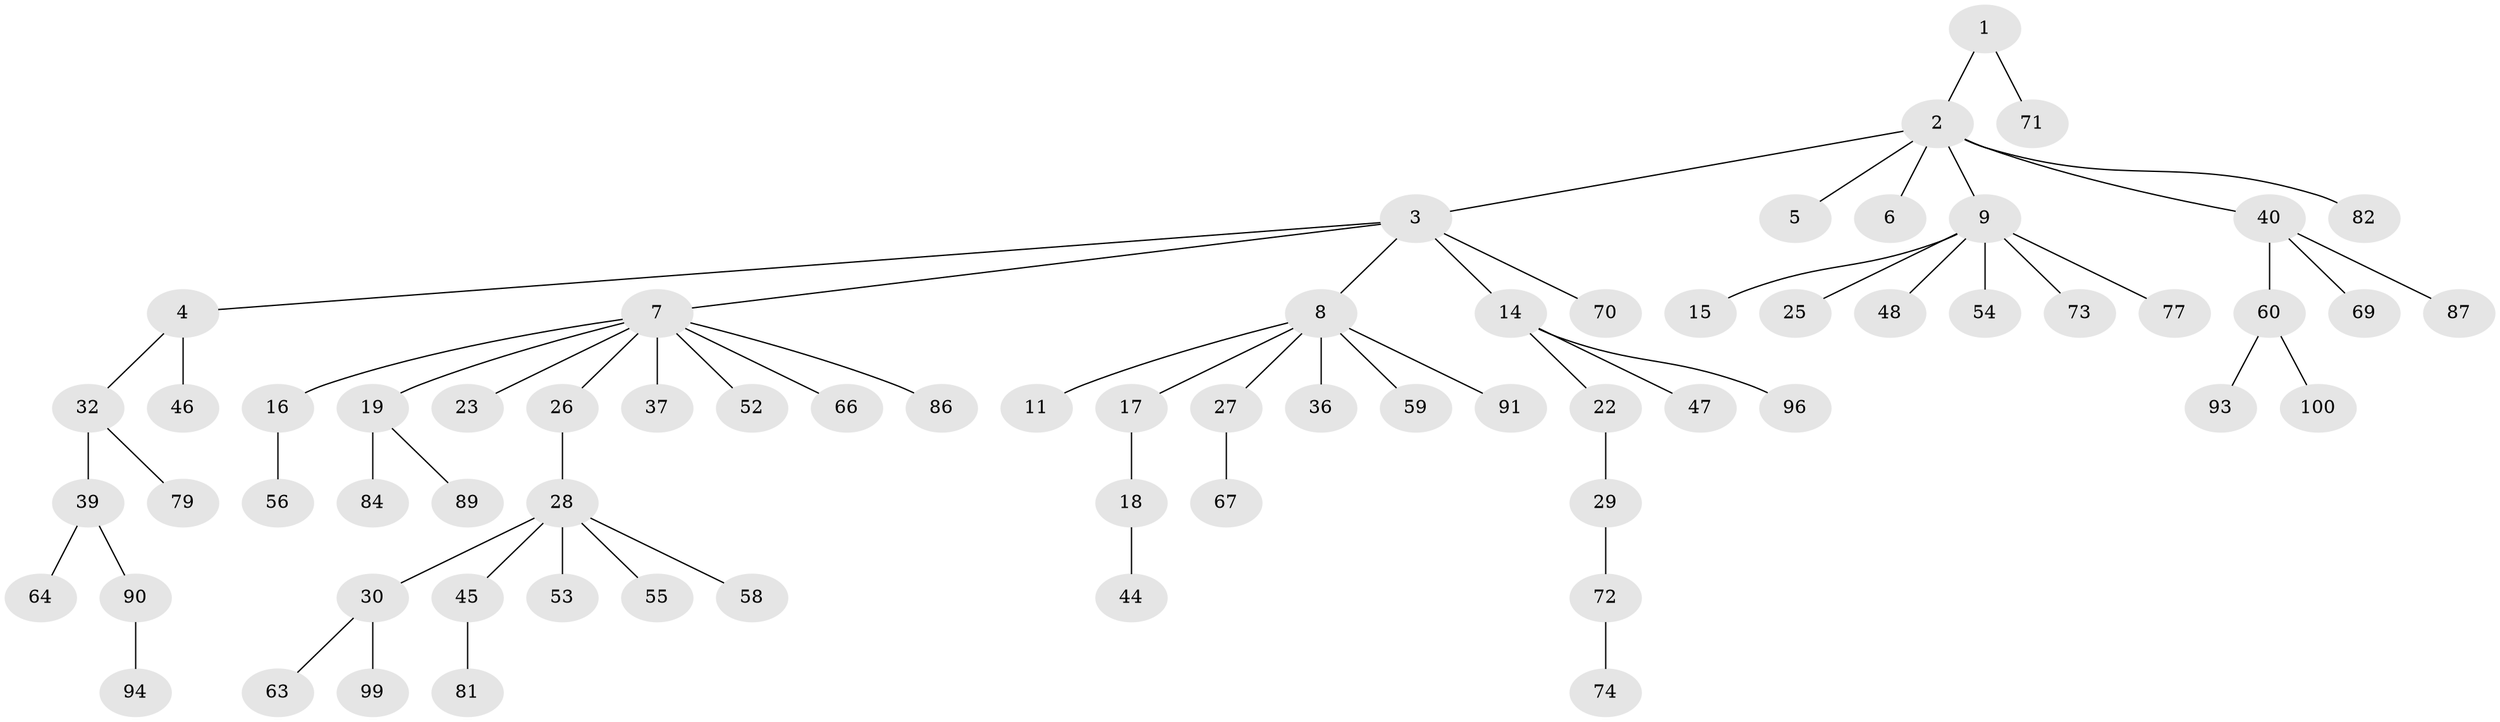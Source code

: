 // original degree distribution, {3: 0.12, 7: 0.02, 6: 0.03, 4: 0.03, 1: 0.51, 2: 0.26, 5: 0.03}
// Generated by graph-tools (version 1.1) at 2025/11/02/21/25 10:11:10]
// undirected, 67 vertices, 66 edges
graph export_dot {
graph [start="1"]
  node [color=gray90,style=filled];
  1 [super="+34"];
  2 [super="+10"];
  3 [super="+68"];
  4 [super="+42"];
  5;
  6 [super="+13"];
  7 [super="+20"];
  8 [super="+49"];
  9 [super="+12"];
  11 [super="+50"];
  14 [super="+80"];
  15 [super="+21"];
  16;
  17;
  18 [super="+62"];
  19 [super="+24"];
  22 [super="+57"];
  23 [super="+33"];
  25;
  26;
  27 [super="+35"];
  28 [super="+31"];
  29 [super="+38"];
  30 [super="+61"];
  32 [super="+75"];
  36;
  37 [super="+41"];
  39 [super="+43"];
  40 [super="+51"];
  44;
  45 [super="+65"];
  46;
  47;
  48;
  52;
  53;
  54;
  55;
  56 [super="+76"];
  58 [super="+83"];
  59;
  60 [super="+88"];
  63;
  64;
  66 [super="+98"];
  67;
  69;
  70;
  71;
  72 [super="+78"];
  73;
  74;
  77 [super="+97"];
  79;
  81 [super="+95"];
  82;
  84 [super="+85"];
  86 [super="+92"];
  87;
  89;
  90;
  91;
  93;
  94;
  96;
  99;
  100;
  1 -- 2;
  1 -- 71;
  2 -- 3;
  2 -- 5;
  2 -- 6;
  2 -- 9;
  2 -- 82;
  2 -- 40;
  3 -- 4;
  3 -- 7;
  3 -- 8;
  3 -- 14;
  3 -- 70;
  4 -- 32;
  4 -- 46;
  7 -- 16;
  7 -- 19;
  7 -- 23;
  7 -- 66;
  7 -- 52;
  7 -- 37;
  7 -- 86;
  7 -- 26;
  8 -- 11;
  8 -- 17;
  8 -- 27;
  8 -- 36;
  8 -- 59;
  8 -- 91;
  9 -- 15;
  9 -- 48;
  9 -- 73;
  9 -- 77;
  9 -- 54;
  9 -- 25;
  14 -- 22;
  14 -- 47;
  14 -- 96;
  16 -- 56;
  17 -- 18;
  18 -- 44;
  19 -- 89;
  19 -- 84;
  22 -- 29;
  26 -- 28;
  27 -- 67;
  28 -- 30;
  28 -- 45;
  28 -- 55;
  28 -- 58;
  28 -- 53;
  29 -- 72;
  30 -- 63;
  30 -- 99;
  32 -- 39;
  32 -- 79;
  39 -- 64;
  39 -- 90;
  40 -- 87;
  40 -- 60;
  40 -- 69;
  45 -- 81;
  60 -- 100;
  60 -- 93;
  72 -- 74;
  90 -- 94;
}
